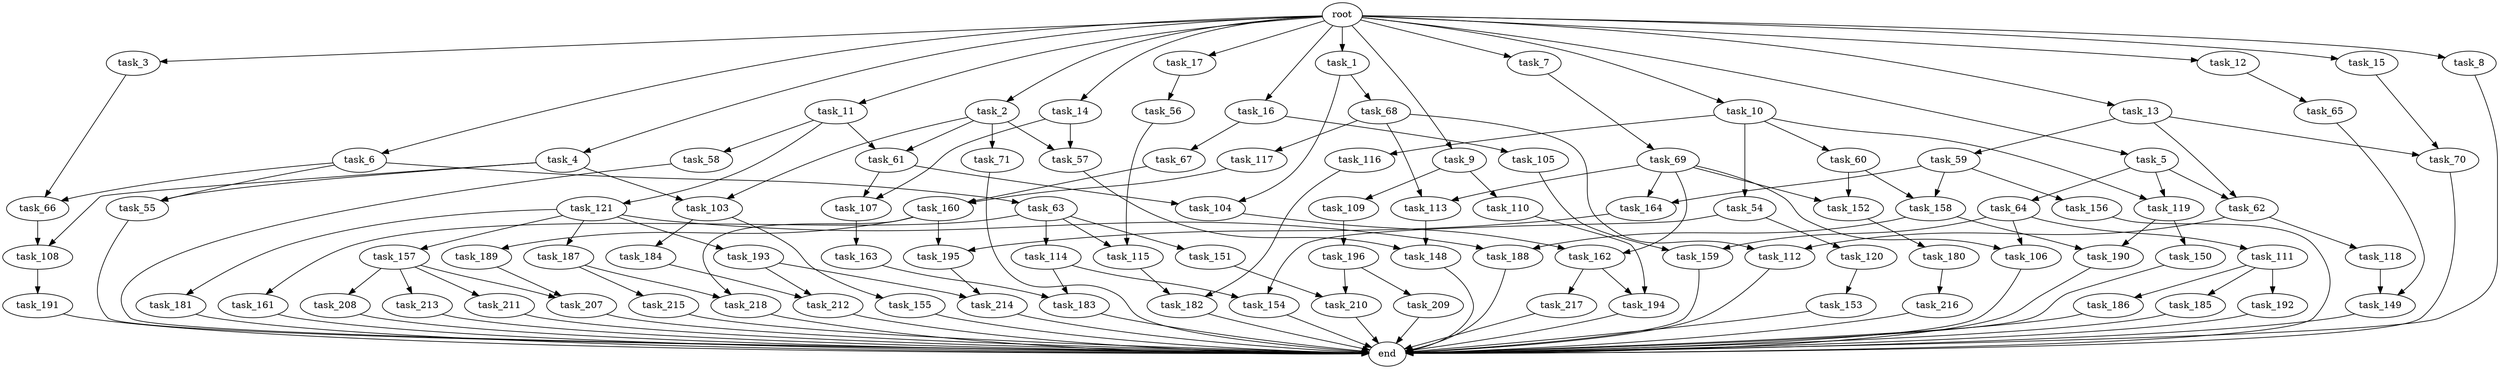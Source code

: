 digraph G {
  task_116 [size="695784701952.000000"];
  task_105 [size="309237645312.000000"];
  task_163 [size="420906795008.000000"];
  task_15 [size="1024.000000"];
  task_55 [size="1073741824000.000000"];
  task_212 [size="635655159808.000000"];
  task_184 [size="549755813888.000000"];
  task_207 [size="558345748480.000000"];
  task_153 [size="137438953472.000000"];
  task_191 [size="77309411328.000000"];
  task_7 [size="1024.000000"];
  task_104 [size="455266533376.000000"];
  task_119 [size="1554778161152.000000"];
  task_183 [size="1116691496960.000000"];
  task_214 [size="1116691496960.000000"];
  task_154 [size="773094113280.000000"];
  task_106 [size="343597383680.000000"];
  task_117 [size="858993459200.000000"];
  task_155 [size="549755813888.000000"];
  task_9 [size="1024.000000"];
  task_56 [size="309237645312.000000"];
  task_181 [size="34359738368.000000"];
  task_216 [size="214748364800.000000"];
  task_112 [size="1279900254208.000000"];
  task_185 [size="34359738368.000000"];
  task_59 [size="309237645312.000000"];
  task_121 [size="77309411328.000000"];
  task_164 [size="446676598784.000000"];
  task_217 [size="858993459200.000000"];
  task_64 [size="858993459200.000000"];
  task_65 [size="214748364800.000000"];
  task_150 [size="858993459200.000000"];
  task_188 [size="68719476736.000000"];
  task_63 [size="858993459200.000000"];
  task_68 [size="420906795008.000000"];
  task_115 [size="764504178688.000000"];
  task_58 [size="77309411328.000000"];
  task_160 [size="523986010112.000000"];
  task_190 [size="893353197568.000000"];
  task_54 [size="695784701952.000000"];
  task_61 [size="214748364800.000000"];
  task_11 [size="1024.000000"];
  task_1 [size="1024.000000"];
  task_196 [size="420906795008.000000"];
  task_159 [size="249108103168.000000"];
  task_5 [size="1024.000000"];
  task_157 [size="34359738368.000000"];
  task_109 [size="77309411328.000000"];
  task_210 [size="773094113280.000000"];
  task_189 [size="549755813888.000000"];
  task_69 [size="420906795008.000000"];
  task_180 [size="34359738368.000000"];
  task_162 [size="858993459200.000000"];
  task_156 [size="137438953472.000000"];
  task_194 [size="1408749273088.000000"];
  task_62 [size="1168231104512.000000"];
  task_66 [size="1073741824000.000000"];
  task_161 [size="214748364800.000000"];
  task_213 [size="420906795008.000000"];
  task_195 [size="858993459200.000000"];
  end [size="0.000000"];
  task_192 [size="34359738368.000000"];
  task_4 [size="1024.000000"];
  task_60 [size="695784701952.000000"];
  task_10 [size="1024.000000"];
  task_193 [size="34359738368.000000"];
  task_158 [size="996432412672.000000"];
  task_70 [size="446676598784.000000"];
  task_71 [size="137438953472.000000"];
  task_67 [size="309237645312.000000"];
  task_14 [size="1024.000000"];
  task_12 [size="1024.000000"];
  task_13 [size="1024.000000"];
  task_187 [size="34359738368.000000"];
  task_108 [size="523986010112.000000"];
  task_3 [size="1024.000000"];
  task_114 [size="214748364800.000000"];
  task_151 [size="214748364800.000000"];
  task_103 [size="352187318272.000000"];
  task_113 [size="1168231104512.000000"];
  task_6 [size="1024.000000"];
  task_186 [size="34359738368.000000"];
  task_2 [size="1024.000000"];
  task_209 [size="77309411328.000000"];
  task_57 [size="352187318272.000000"];
  task_107 [size="249108103168.000000"];
  task_182 [size="773094113280.000000"];
  task_211 [size="420906795008.000000"];
  task_149 [size="970662608896.000000"];
  task_17 [size="1024.000000"];
  task_120 [size="77309411328.000000"];
  root [size="0.000000"];
  task_148 [size="558345748480.000000"];
  task_111 [size="34359738368.000000"];
  task_118 [size="420906795008.000000"];
  task_8 [size="1024.000000"];
  task_16 [size="1024.000000"];
  task_152 [size="1168231104512.000000"];
  task_218 [size="584115552256.000000"];
  task_215 [size="34359738368.000000"];
  task_110 [size="77309411328.000000"];
  task_208 [size="420906795008.000000"];

  task_116 -> task_182 [size="679477248.000000"];
  task_105 -> task_159 [size="209715200.000000"];
  task_163 -> task_183 [size="411041792.000000"];
  task_15 -> task_70 [size="134217728.000000"];
  task_55 -> end [size="1.000000"];
  task_212 -> end [size="1.000000"];
  task_184 -> task_212 [size="209715200.000000"];
  task_207 -> end [size="1.000000"];
  task_153 -> end [size="1.000000"];
  task_191 -> end [size="1.000000"];
  task_7 -> task_69 [size="411041792.000000"];
  task_104 -> task_162 [size="536870912.000000"];
  task_119 -> task_150 [size="838860800.000000"];
  task_119 -> task_190 [size="838860800.000000"];
  task_183 -> end [size="1.000000"];
  task_214 -> end [size="1.000000"];
  task_154 -> end [size="1.000000"];
  task_106 -> end [size="1.000000"];
  task_117 -> task_160 [size="209715200.000000"];
  task_155 -> end [size="1.000000"];
  task_9 -> task_109 [size="75497472.000000"];
  task_9 -> task_110 [size="75497472.000000"];
  task_56 -> task_115 [size="536870912.000000"];
  task_181 -> end [size="1.000000"];
  task_216 -> end [size="1.000000"];
  task_112 -> end [size="1.000000"];
  task_185 -> end [size="1.000000"];
  task_59 -> task_158 [size="134217728.000000"];
  task_59 -> task_156 [size="134217728.000000"];
  task_59 -> task_164 [size="134217728.000000"];
  task_121 -> task_193 [size="33554432.000000"];
  task_121 -> task_181 [size="33554432.000000"];
  task_121 -> task_157 [size="33554432.000000"];
  task_121 -> task_187 [size="33554432.000000"];
  task_121 -> task_188 [size="33554432.000000"];
  task_164 -> task_195 [size="301989888.000000"];
  task_217 -> end [size="1.000000"];
  task_64 -> task_111 [size="33554432.000000"];
  task_64 -> task_106 [size="33554432.000000"];
  task_64 -> task_159 [size="33554432.000000"];
  task_65 -> task_149 [size="411041792.000000"];
  task_150 -> end [size="1.000000"];
  task_188 -> end [size="1.000000"];
  task_63 -> task_114 [size="209715200.000000"];
  task_63 -> task_161 [size="209715200.000000"];
  task_63 -> task_115 [size="209715200.000000"];
  task_63 -> task_151 [size="209715200.000000"];
  task_68 -> task_112 [size="838860800.000000"];
  task_68 -> task_117 [size="838860800.000000"];
  task_68 -> task_113 [size="838860800.000000"];
  task_115 -> task_182 [size="75497472.000000"];
  task_58 -> end [size="1.000000"];
  task_160 -> task_189 [size="536870912.000000"];
  task_160 -> task_195 [size="536870912.000000"];
  task_160 -> task_218 [size="536870912.000000"];
  task_190 -> end [size="1.000000"];
  task_54 -> task_120 [size="75497472.000000"];
  task_54 -> task_154 [size="75497472.000000"];
  task_61 -> task_107 [size="33554432.000000"];
  task_61 -> task_104 [size="33554432.000000"];
  task_11 -> task_58 [size="75497472.000000"];
  task_11 -> task_61 [size="75497472.000000"];
  task_11 -> task_121 [size="75497472.000000"];
  task_1 -> task_68 [size="411041792.000000"];
  task_1 -> task_104 [size="411041792.000000"];
  task_196 -> task_210 [size="75497472.000000"];
  task_196 -> task_209 [size="75497472.000000"];
  task_159 -> end [size="1.000000"];
  task_5 -> task_119 [size="838860800.000000"];
  task_5 -> task_64 [size="838860800.000000"];
  task_5 -> task_62 [size="838860800.000000"];
  task_157 -> task_213 [size="411041792.000000"];
  task_157 -> task_207 [size="411041792.000000"];
  task_157 -> task_208 [size="411041792.000000"];
  task_157 -> task_211 [size="411041792.000000"];
  task_109 -> task_196 [size="411041792.000000"];
  task_210 -> end [size="1.000000"];
  task_189 -> task_207 [size="134217728.000000"];
  task_69 -> task_164 [size="301989888.000000"];
  task_69 -> task_162 [size="301989888.000000"];
  task_69 -> task_106 [size="301989888.000000"];
  task_69 -> task_113 [size="301989888.000000"];
  task_69 -> task_152 [size="301989888.000000"];
  task_180 -> task_216 [size="209715200.000000"];
  task_162 -> task_217 [size="838860800.000000"];
  task_162 -> task_194 [size="838860800.000000"];
  task_156 -> end [size="1.000000"];
  task_194 -> end [size="1.000000"];
  task_62 -> task_112 [size="411041792.000000"];
  task_62 -> task_118 [size="411041792.000000"];
  task_66 -> task_108 [size="301989888.000000"];
  task_161 -> end [size="1.000000"];
  task_213 -> end [size="1.000000"];
  task_195 -> task_214 [size="679477248.000000"];
  task_192 -> end [size="1.000000"];
  task_4 -> task_108 [size="209715200.000000"];
  task_4 -> task_103 [size="209715200.000000"];
  task_4 -> task_55 [size="209715200.000000"];
  task_60 -> task_158 [size="838860800.000000"];
  task_60 -> task_152 [size="838860800.000000"];
  task_10 -> task_116 [size="679477248.000000"];
  task_10 -> task_60 [size="679477248.000000"];
  task_10 -> task_54 [size="679477248.000000"];
  task_10 -> task_119 [size="679477248.000000"];
  task_193 -> task_212 [size="411041792.000000"];
  task_193 -> task_214 [size="411041792.000000"];
  task_158 -> task_190 [size="33554432.000000"];
  task_158 -> task_188 [size="33554432.000000"];
  task_70 -> end [size="1.000000"];
  task_71 -> end [size="1.000000"];
  task_67 -> task_160 [size="301989888.000000"];
  task_14 -> task_57 [size="209715200.000000"];
  task_14 -> task_107 [size="209715200.000000"];
  task_12 -> task_65 [size="209715200.000000"];
  task_13 -> task_59 [size="301989888.000000"];
  task_13 -> task_70 [size="301989888.000000"];
  task_13 -> task_62 [size="301989888.000000"];
  task_187 -> task_215 [size="33554432.000000"];
  task_187 -> task_218 [size="33554432.000000"];
  task_108 -> task_191 [size="75497472.000000"];
  task_3 -> task_66 [size="209715200.000000"];
  task_114 -> task_154 [size="679477248.000000"];
  task_114 -> task_183 [size="679477248.000000"];
  task_151 -> task_210 [size="679477248.000000"];
  task_103 -> task_184 [size="536870912.000000"];
  task_103 -> task_155 [size="536870912.000000"];
  task_113 -> task_148 [size="411041792.000000"];
  task_6 -> task_63 [size="838860800.000000"];
  task_6 -> task_66 [size="838860800.000000"];
  task_6 -> task_55 [size="838860800.000000"];
  task_186 -> end [size="1.000000"];
  task_2 -> task_57 [size="134217728.000000"];
  task_2 -> task_103 [size="134217728.000000"];
  task_2 -> task_61 [size="134217728.000000"];
  task_2 -> task_71 [size="134217728.000000"];
  task_209 -> end [size="1.000000"];
  task_57 -> task_148 [size="134217728.000000"];
  task_107 -> task_163 [size="411041792.000000"];
  task_182 -> end [size="1.000000"];
  task_211 -> end [size="1.000000"];
  task_149 -> end [size="1.000000"];
  task_17 -> task_56 [size="301989888.000000"];
  task_120 -> task_153 [size="134217728.000000"];
  root -> task_13 [size="1.000000"];
  root -> task_17 [size="1.000000"];
  root -> task_3 [size="1.000000"];
  root -> task_4 [size="1.000000"];
  root -> task_11 [size="1.000000"];
  root -> task_15 [size="1.000000"];
  root -> task_10 [size="1.000000"];
  root -> task_6 [size="1.000000"];
  root -> task_9 [size="1.000000"];
  root -> task_8 [size="1.000000"];
  root -> task_2 [size="1.000000"];
  root -> task_1 [size="1.000000"];
  root -> task_5 [size="1.000000"];
  root -> task_7 [size="1.000000"];
  root -> task_16 [size="1.000000"];
  root -> task_14 [size="1.000000"];
  root -> task_12 [size="1.000000"];
  task_148 -> end [size="1.000000"];
  task_111 -> task_185 [size="33554432.000000"];
  task_111 -> task_192 [size="33554432.000000"];
  task_111 -> task_186 [size="33554432.000000"];
  task_118 -> task_149 [size="536870912.000000"];
  task_8 -> end [size="1.000000"];
  task_16 -> task_67 [size="301989888.000000"];
  task_16 -> task_105 [size="301989888.000000"];
  task_152 -> task_180 [size="33554432.000000"];
  task_218 -> end [size="1.000000"];
  task_215 -> end [size="1.000000"];
  task_110 -> task_194 [size="536870912.000000"];
  task_208 -> end [size="1.000000"];
}

